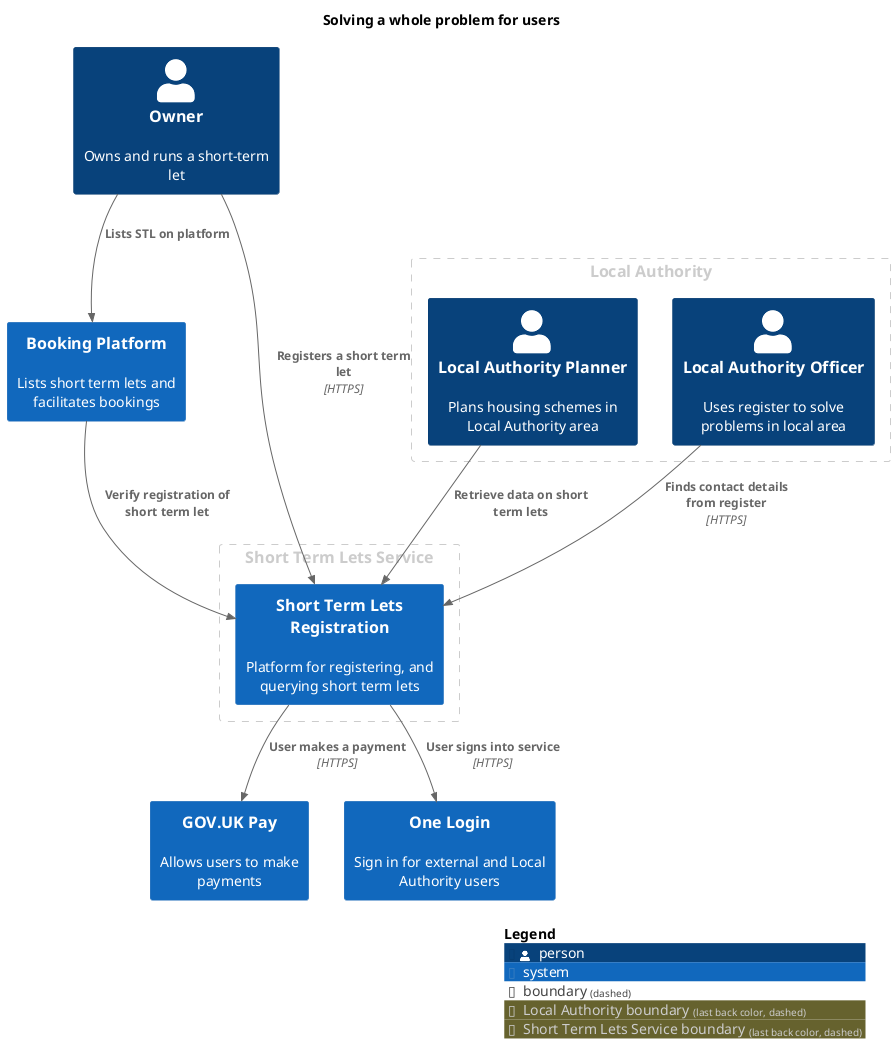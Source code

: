 @startuml
set separator none
title Solving a whole problem for users

top to bottom direction

!include <C4/C4>
!include <C4/C4_Context>

AddBoundaryTag("Local Authority", $borderColor="#cccccc", $fontColor="#cccccc", $borderStyle="dashed")
Boundary(group_1, "Local Authority", $tags="Local Authority") {
  Person(LocalAuthorityPlanner, "Local Authority Planner", $descr="Plans housing schemes in Local Authority area", $tags="", $link="")
  Person(LocalAuthorityOfficer, "Local Authority Officer", $descr="Uses register to solve problems in local area", $tags="", $link="")
}

AddBoundaryTag("Short Term Lets Service", $borderColor="#cccccc", $fontColor="#cccccc", $borderStyle="dashed")
Boundary(group_2, "Short Term Lets Service", $tags="Short Term Lets Service") {
  System(ShortTermLetsRegistration, "Short Term Lets Registration", $descr="Platform for registering, and querying short term lets", $tags="", $link="")
}

Person(Owner, "Owner", $descr="Owns and runs a short-term let", $tags="", $link="")
System(BookingPlatform, "Booking Platform", $descr="Lists short term lets and facilitates bookings", $tags="", $link="")
System(GOVUKPay, "GOV.UK Pay", $descr="Allows users to make payments", $tags="", $link="")
System(OneLogin, "One Login", $descr="Sign in for external and Local Authority users", $tags="", $link="")

Rel(Owner, BookingPlatform, "Lists STL on platform", $techn="", $tags="", $link="")
Rel(BookingPlatform, ShortTermLetsRegistration, "Verify registration of short term let", $techn="", $tags="", $link="")
Rel(LocalAuthorityPlanner, ShortTermLetsRegistration, "Retrieve data on short term lets", $techn="", $tags="", $link="")
Rel(Owner, ShortTermLetsRegistration, "Registers a short term let", $techn="HTTPS", $tags="", $link="")
Rel(LocalAuthorityOfficer, ShortTermLetsRegistration, "Finds contact details from register", $techn="HTTPS", $tags="", $link="")
Rel(ShortTermLetsRegistration, GOVUKPay, "User makes a payment", $techn="HTTPS", $tags="", $link="")
Rel(ShortTermLetsRegistration, OneLogin, "User signs into service", $techn="HTTPS", $tags="", $link="")

SHOW_LEGEND(true)
@enduml